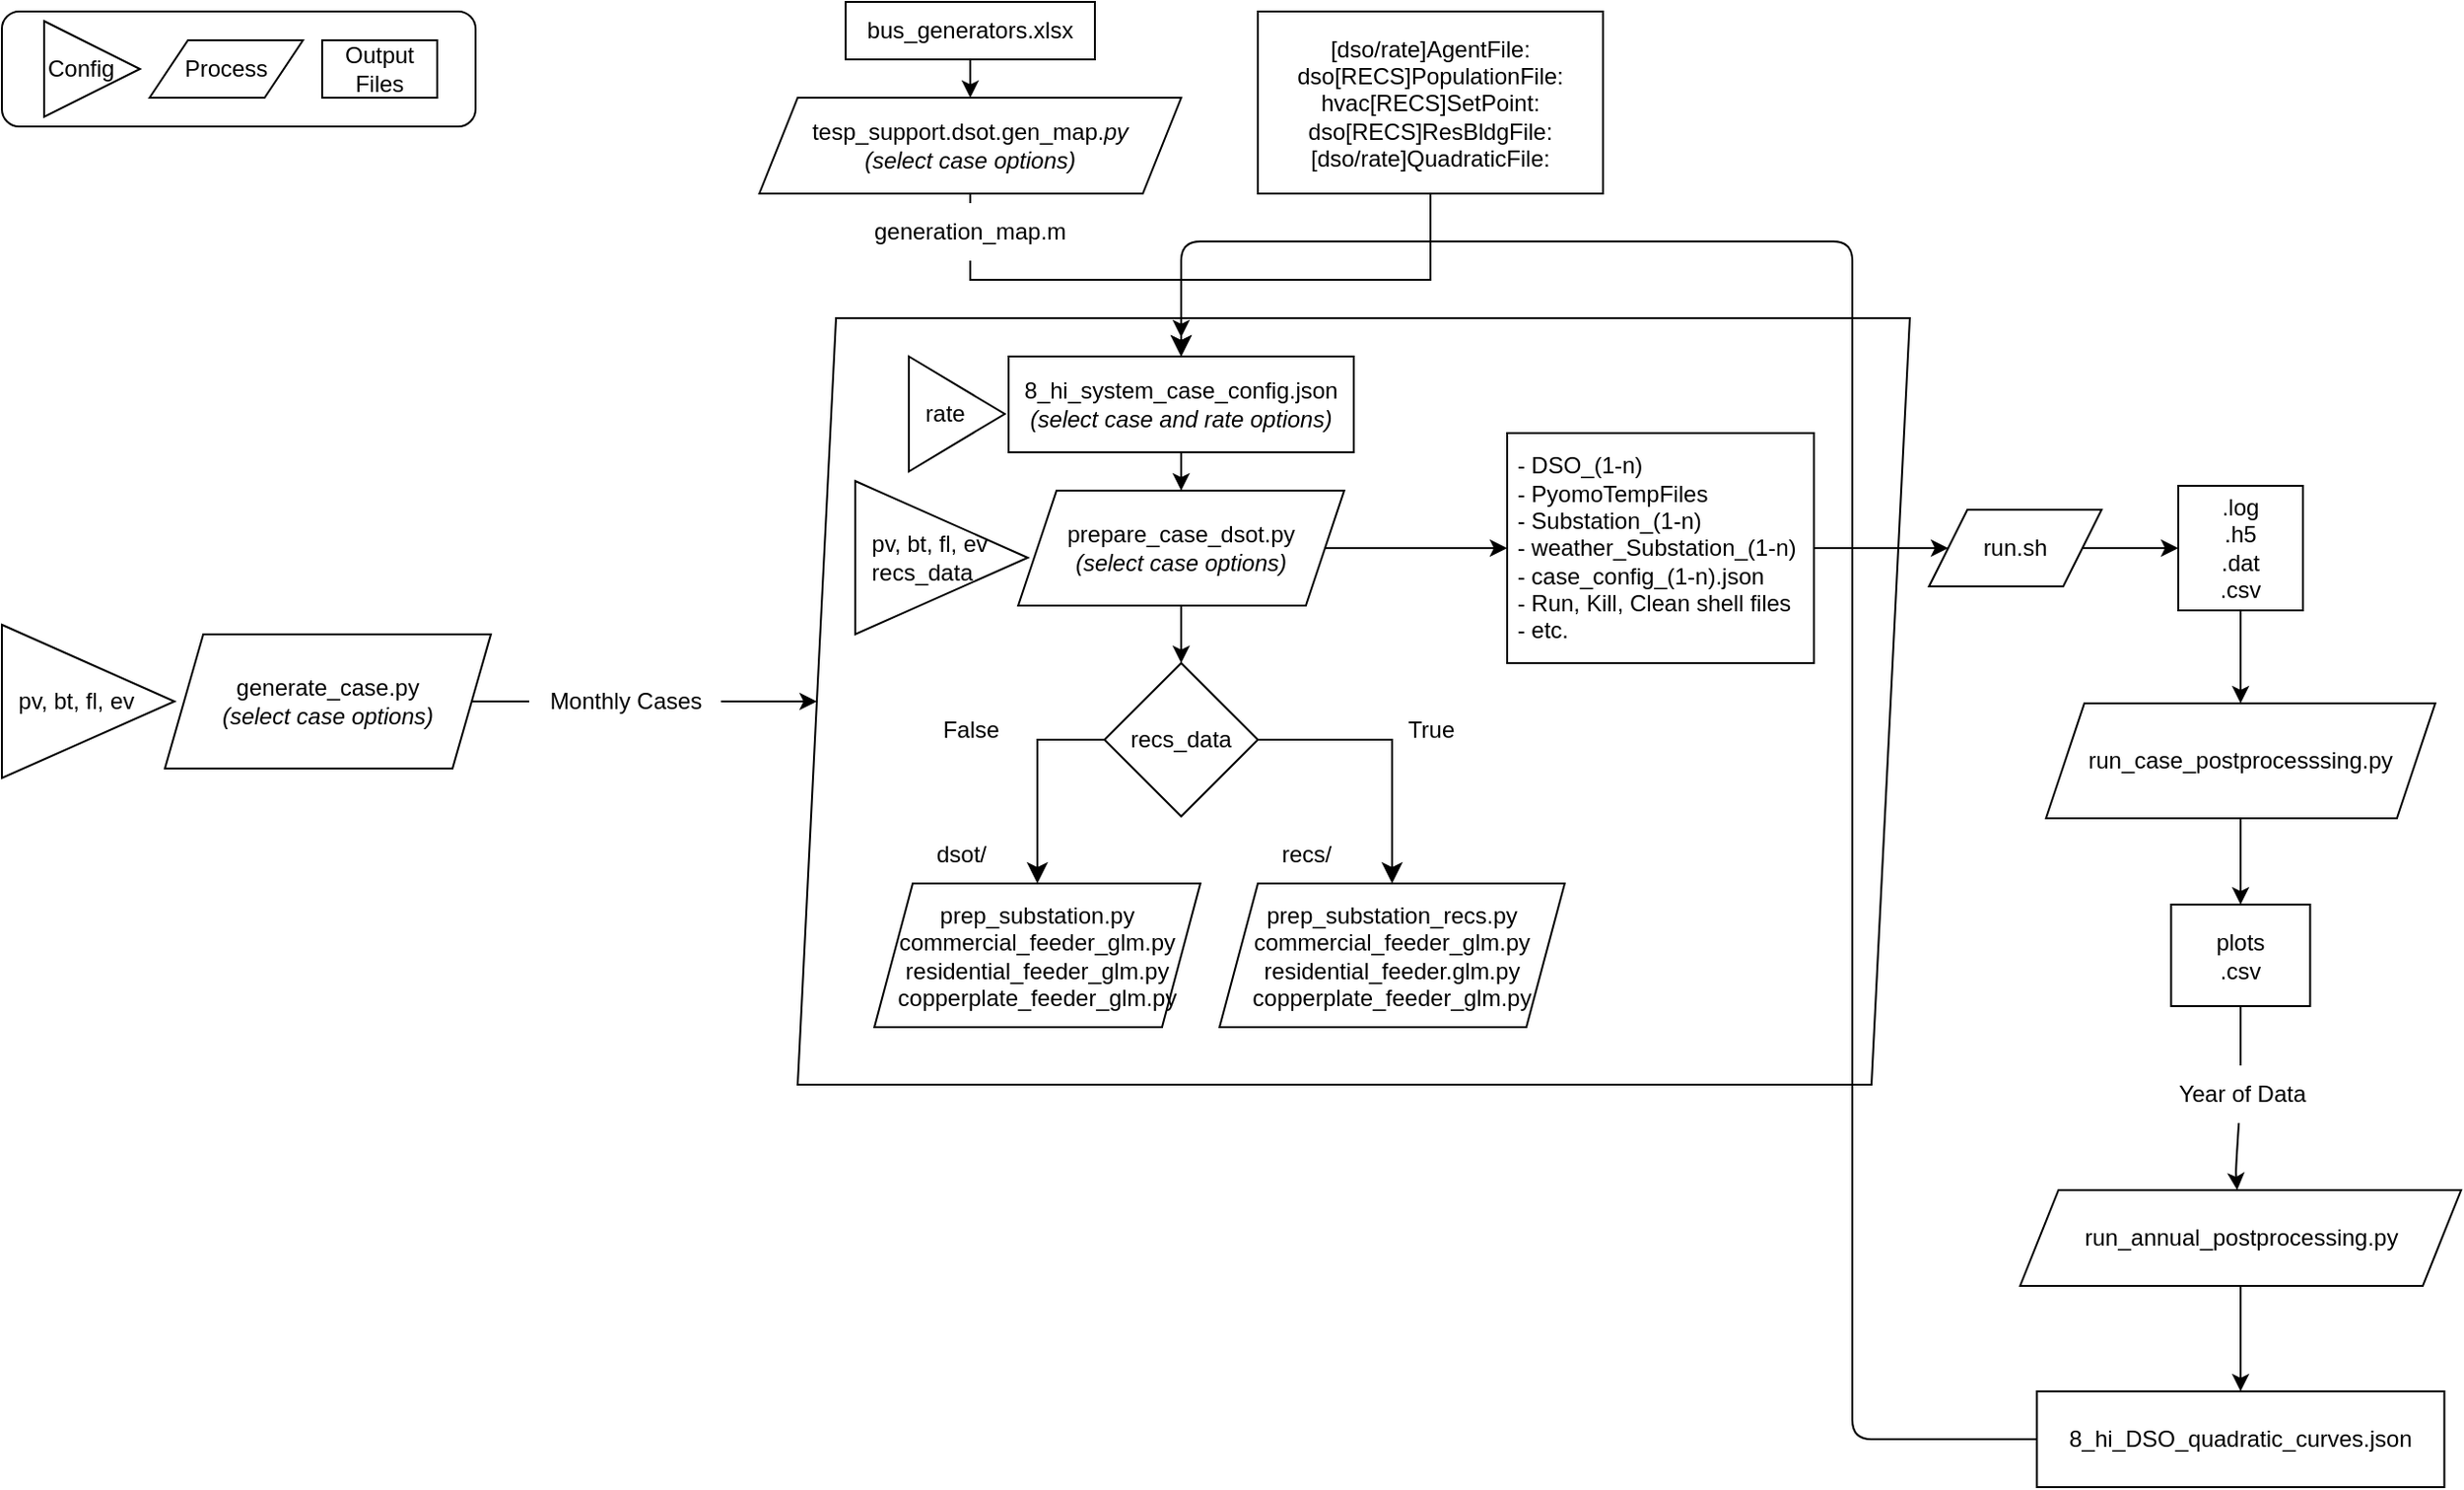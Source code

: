 <mxfile>
    <diagram id="zx20I-B725z4pgMH4ESO" name="Page-1">
        <mxGraphModel dx="2284" dy="787" grid="1" gridSize="10" guides="1" tooltips="1" connect="1" arrows="1" fold="1" page="1" pageScale="1" pageWidth="850" pageHeight="1100" math="0" shadow="0">
            <root>
                <mxCell id="0"/>
                <mxCell id="1" parent="0"/>
                <mxCell id="64" value="" style="rounded=1;whiteSpace=wrap;html=1;" parent="1" vertex="1">
                    <mxGeometry x="-445" y="50" width="247" height="60" as="geometry"/>
                </mxCell>
                <mxCell id="53" value="" style="shape=parallelogram;perimeter=parallelogramPerimeter;whiteSpace=wrap;html=1;fixedSize=1;" parent="1" vertex="1">
                    <mxGeometry x="-30" y="210" width="580" height="400" as="geometry"/>
                </mxCell>
                <mxCell id="2" value="Output Files" style="rounded=0;whiteSpace=wrap;html=1;" parent="1" vertex="1">
                    <mxGeometry x="-278" y="65" width="60" height="30" as="geometry"/>
                </mxCell>
                <mxCell id="5" value="Process" style="shape=parallelogram;perimeter=parallelogramPerimeter;whiteSpace=wrap;html=1;fixedSize=1;" parent="1" vertex="1">
                    <mxGeometry x="-368" y="65" width="80" height="30" as="geometry"/>
                </mxCell>
                <mxCell id="23" value="" style="edgeStyle=none;html=1;" parent="1" source="6" target="8" edge="1">
                    <mxGeometry relative="1" as="geometry"/>
                </mxCell>
                <mxCell id="6" value="8_hi_system_case_config.json&lt;br&gt;&lt;i&gt;(select case and rate options)&lt;/i&gt;" style="rounded=0;whiteSpace=wrap;html=1;" parent="1" vertex="1">
                    <mxGeometry x="80" y="230" width="180" height="50" as="geometry"/>
                </mxCell>
                <mxCell id="14" style="edgeStyle=none;html=1;exitX=0.5;exitY=1;exitDx=0;exitDy=0;" parent="1" source="8" target="13" edge="1">
                    <mxGeometry relative="1" as="geometry"/>
                </mxCell>
                <mxCell id="39" value="" style="edgeStyle=none;html=1;" parent="1" source="8" target="38" edge="1">
                    <mxGeometry relative="1" as="geometry"/>
                </mxCell>
                <mxCell id="8" value="prepare_case_dsot.py&lt;br&gt;&lt;i&gt;(select case options)&lt;/i&gt;" style="shape=parallelogram;perimeter=parallelogramPerimeter;whiteSpace=wrap;html=1;fixedSize=1;" parent="1" vertex="1">
                    <mxGeometry x="85" y="300" width="170" height="60" as="geometry"/>
                </mxCell>
                <mxCell id="10" value="prep_substation.py&lt;br&gt;commercial_feeder_glm.py&lt;br&gt;residential_feeder_glm.py&lt;br&gt;copperplate_feeder_glm.py" style="shape=parallelogram;perimeter=parallelogramPerimeter;whiteSpace=wrap;html=1;fixedSize=1;" parent="1" vertex="1">
                    <mxGeometry x="10" y="505" width="170" height="75" as="geometry"/>
                </mxCell>
                <mxCell id="12" value="prep_substation_recs.py&lt;br&gt;commercial_feeder_glm.py&lt;br&gt;residential_feeder.glm.py&lt;br&gt;copperplate_feeder_glm.py" style="shape=parallelogram;perimeter=parallelogramPerimeter;whiteSpace=wrap;html=1;fixedSize=1;" parent="1" vertex="1">
                    <mxGeometry x="190" y="505" width="180" height="75" as="geometry"/>
                </mxCell>
                <mxCell id="13" value="recs_data" style="rhombus;whiteSpace=wrap;html=1;" parent="1" vertex="1">
                    <mxGeometry x="130" y="390" width="80" height="80" as="geometry"/>
                </mxCell>
                <mxCell id="17" value="" style="edgeStyle=segmentEdgeStyle;endArrow=classic;html=1;curved=0;rounded=0;endSize=8;startSize=8;exitX=0;exitY=0.5;exitDx=0;exitDy=0;entryX=0.5;entryY=0;entryDx=0;entryDy=0;" parent="1" source="13" target="10" edge="1">
                    <mxGeometry width="50" height="50" relative="1" as="geometry">
                        <mxPoint x="390" y="557" as="sourcePoint"/>
                        <mxPoint x="440" y="507" as="targetPoint"/>
                    </mxGeometry>
                </mxCell>
                <mxCell id="18" value="" style="edgeStyle=segmentEdgeStyle;endArrow=classic;html=1;curved=0;rounded=0;endSize=8;startSize=8;exitX=1;exitY=0.5;exitDx=0;exitDy=0;" parent="1" source="13" target="12" edge="1">
                    <mxGeometry width="50" height="50" relative="1" as="geometry">
                        <mxPoint x="390" y="557" as="sourcePoint"/>
                        <mxPoint x="440" y="507" as="targetPoint"/>
                    </mxGeometry>
                </mxCell>
                <mxCell id="20" value="True" style="text;html=1;align=center;verticalAlign=middle;resizable=0;points=[];autosize=1;strokeColor=none;fillColor=none;" parent="1" vertex="1">
                    <mxGeometry x="275" y="410" width="50" height="30" as="geometry"/>
                </mxCell>
                <mxCell id="21" value="False" style="text;html=1;align=center;verticalAlign=middle;resizable=0;points=[];autosize=1;strokeColor=none;fillColor=none;" parent="1" vertex="1">
                    <mxGeometry x="35" y="410" width="50" height="30" as="geometry"/>
                </mxCell>
                <mxCell id="26" value="tesp_support.dsot.gen_map.&lt;i&gt;py&lt;br&gt;(select case options)&lt;/i&gt;" style="shape=parallelogram;perimeter=parallelogramPerimeter;whiteSpace=wrap;html=1;fixedSize=1;" parent="1" vertex="1">
                    <mxGeometry x="-50" y="95" width="220" height="50" as="geometry"/>
                </mxCell>
                <mxCell id="33" value="" style="edgeStyle=none;html=1;endArrow=none;" parent="1" source="26" target="34" edge="1">
                    <mxGeometry relative="1" as="geometry">
                        <mxPoint x="60" y="145" as="sourcePoint"/>
                        <mxPoint x="60" y="195" as="targetPoint"/>
                    </mxGeometry>
                </mxCell>
                <mxCell id="34" value="generation_map.m" style="text;html=1;strokeColor=none;fillColor=none;align=center;verticalAlign=middle;whiteSpace=wrap;rounded=0;" parent="1" vertex="1">
                    <mxGeometry x="30" y="150" width="60" height="30" as="geometry"/>
                </mxCell>
                <mxCell id="37" style="edgeStyle=none;html=1;exitX=0.5;exitY=1;exitDx=0;exitDy=0;" parent="1" source="35" target="26" edge="1">
                    <mxGeometry relative="1" as="geometry"/>
                </mxCell>
                <mxCell id="35" value="bus_generators.xlsx" style="rounded=0;whiteSpace=wrap;html=1;" parent="1" vertex="1">
                    <mxGeometry x="-5" y="45" width="130" height="30" as="geometry"/>
                </mxCell>
                <mxCell id="45" style="edgeStyle=none;html=1;entryX=0;entryY=0.5;entryDx=0;entryDy=0;" parent="1" source="38" target="44" edge="1">
                    <mxGeometry relative="1" as="geometry"/>
                </mxCell>
                <mxCell id="38" value="&amp;nbsp;- DSO_(1-n)&lt;br&gt;&amp;nbsp;- PyomoTempFiles&lt;br&gt;&amp;nbsp;- Substation_(1-n)&lt;br&gt;&amp;nbsp;- weather_Substation_(1-n)&lt;br&gt;&amp;nbsp;- case_config_(1-n).json&lt;br&gt;&amp;nbsp;- Run, Kill, Clean shell files&lt;br&gt;&amp;nbsp;- etc." style="whiteSpace=wrap;html=1;align=left;" parent="1" vertex="1">
                    <mxGeometry x="340" y="270" width="160" height="120" as="geometry"/>
                </mxCell>
                <mxCell id="42" value="dsot/" style="text;html=1;align=center;verticalAlign=middle;resizable=0;points=[];autosize=1;strokeColor=none;fillColor=none;" parent="1" vertex="1">
                    <mxGeometry x="30" y="475" width="50" height="30" as="geometry"/>
                </mxCell>
                <mxCell id="43" value="recs/" style="text;html=1;align=center;verticalAlign=middle;resizable=0;points=[];autosize=1;strokeColor=none;fillColor=none;" parent="1" vertex="1">
                    <mxGeometry x="210" y="475" width="50" height="30" as="geometry"/>
                </mxCell>
                <mxCell id="47" style="edgeStyle=none;html=1;exitX=1;exitY=0.5;exitDx=0;exitDy=0;entryX=0;entryY=0.5;entryDx=0;entryDy=0;" parent="1" source="44" target="46" edge="1">
                    <mxGeometry relative="1" as="geometry"/>
                </mxCell>
                <mxCell id="44" value="run.sh" style="shape=parallelogram;perimeter=parallelogramPerimeter;whiteSpace=wrap;html=1;fixedSize=1;" parent="1" vertex="1">
                    <mxGeometry x="560" y="310" width="90" height="40" as="geometry"/>
                </mxCell>
                <mxCell id="49" style="edgeStyle=none;html=1;entryX=0.5;entryY=0;entryDx=0;entryDy=0;" parent="1" source="46" target="48" edge="1">
                    <mxGeometry relative="1" as="geometry"/>
                </mxCell>
                <mxCell id="46" value=".log&lt;br&gt;.h5&lt;br&gt;.dat&lt;br&gt;.csv&lt;br&gt;" style="whiteSpace=wrap;html=1;aspect=fixed;" parent="1" vertex="1">
                    <mxGeometry x="690" y="297.5" width="65" height="65" as="geometry"/>
                </mxCell>
                <mxCell id="51" style="edgeStyle=none;html=1;exitX=0.5;exitY=1;exitDx=0;exitDy=0;entryX=0.5;entryY=0;entryDx=0;entryDy=0;" parent="1" source="48" target="50" edge="1">
                    <mxGeometry relative="1" as="geometry"/>
                </mxCell>
                <mxCell id="48" value="run_case_postprocesssing.py" style="shape=parallelogram;perimeter=parallelogramPerimeter;whiteSpace=wrap;html=1;fixedSize=1;" parent="1" vertex="1">
                    <mxGeometry x="621" y="411" width="203" height="60" as="geometry"/>
                </mxCell>
                <mxCell id="61" value="" style="edgeStyle=none;html=1;startArrow=none;" parent="1" source="62" target="60" edge="1">
                    <mxGeometry relative="1" as="geometry">
                        <Array as="points">
                            <mxPoint x="720" y="655"/>
                        </Array>
                    </mxGeometry>
                </mxCell>
                <mxCell id="50" value="plots&lt;br&gt;.csv" style="whiteSpace=wrap;html=1;" parent="1" vertex="1">
                    <mxGeometry x="686.25" y="516" width="72.5" height="53" as="geometry"/>
                </mxCell>
                <mxCell id="55" style="edgeStyle=none;html=1;entryX=0;entryY=0.5;entryDx=0;entryDy=0;startArrow=none;" parent="1" source="58" target="53" edge="1">
                    <mxGeometry relative="1" as="geometry"/>
                </mxCell>
                <mxCell id="52" value="generate_case.py&lt;br&gt;&lt;i&gt;(select case options)&lt;/i&gt;" style="shape=parallelogram;perimeter=parallelogramPerimeter;whiteSpace=wrap;html=1;fixedSize=1;" parent="1" vertex="1">
                    <mxGeometry x="-360" y="375" width="170" height="70" as="geometry"/>
                </mxCell>
                <mxCell id="59" value="" style="edgeStyle=none;html=1;entryX=0;entryY=0.5;entryDx=0;entryDy=0;endArrow=none;" parent="1" source="52" target="58" edge="1">
                    <mxGeometry relative="1" as="geometry">
                        <mxPoint x="-200" y="410" as="sourcePoint"/>
                        <mxPoint x="-20" y="410" as="targetPoint"/>
                    </mxGeometry>
                </mxCell>
                <mxCell id="58" value="Monthly Cases" style="text;html=1;align=center;verticalAlign=middle;resizable=0;points=[];autosize=1;strokeColor=none;fillColor=none;" parent="1" vertex="1">
                    <mxGeometry x="-170" y="395" width="100" height="30" as="geometry"/>
                </mxCell>
                <mxCell id="73" value="" style="edgeStyle=none;html=1;" parent="1" source="60" target="72" edge="1">
                    <mxGeometry relative="1" as="geometry"/>
                </mxCell>
                <mxCell id="60" value="run_annual_postprocessing.py" style="shape=parallelogram;perimeter=parallelogramPerimeter;whiteSpace=wrap;html=1;fixedSize=1;" parent="1" vertex="1">
                    <mxGeometry x="607.5" y="665" width="230" height="50" as="geometry"/>
                </mxCell>
                <mxCell id="63" value="" style="edgeStyle=none;html=1;endArrow=none;" parent="1" source="50" target="62" edge="1">
                    <mxGeometry relative="1" as="geometry">
                        <mxPoint x="721.936" y="569" as="sourcePoint"/>
                        <mxPoint x="720.714" y="670" as="targetPoint"/>
                        <Array as="points"/>
                    </mxGeometry>
                </mxCell>
                <mxCell id="62" value="Year of Data" style="text;html=1;align=center;verticalAlign=middle;resizable=0;points=[];autosize=1;strokeColor=none;fillColor=none;" parent="1" vertex="1">
                    <mxGeometry x="677.5" y="600" width="90" height="30" as="geometry"/>
                </mxCell>
                <mxCell id="65" value="&amp;nbsp; rate" style="triangle;whiteSpace=wrap;html=1;align=left;" parent="1" vertex="1">
                    <mxGeometry x="28" y="230" width="50" height="60" as="geometry"/>
                </mxCell>
                <mxCell id="66" value="&amp;nbsp; pv, bt, fl, ev&lt;br&gt;&amp;nbsp; recs_data" style="triangle;whiteSpace=wrap;html=1;align=left;" parent="1" vertex="1">
                    <mxGeometry y="295" width="90" height="80" as="geometry"/>
                </mxCell>
                <mxCell id="67" value="[dso/rate]AgentFile:&lt;br&gt;dso[RECS]PopulationFile:&lt;br&gt;hvac[RECS]SetPoint:&lt;br&gt;dso[RECS]ResBldgFile:&lt;br&gt;[dso/rate]QuadraticFile:&lt;br&gt;" style="rounded=0;whiteSpace=wrap;html=1;" parent="1" vertex="1">
                    <mxGeometry x="210" y="50" width="180" height="95" as="geometry"/>
                </mxCell>
                <mxCell id="69" value="" style="edgeStyle=elbowEdgeStyle;elbow=vertical;endArrow=classic;html=1;curved=0;rounded=0;endSize=8;startSize=8;exitX=0.5;exitY=1;exitDx=0;exitDy=0;entryX=0.5;entryY=0;entryDx=0;entryDy=0;" parent="1" source="67" target="6" edge="1">
                    <mxGeometry width="50" height="50" relative="1" as="geometry">
                        <mxPoint x="190" y="410" as="sourcePoint"/>
                        <mxPoint x="240" y="360" as="targetPoint"/>
                        <Array as="points">
                            <mxPoint x="240" y="190"/>
                        </Array>
                    </mxGeometry>
                </mxCell>
                <mxCell id="70" value="" style="edgeStyle=elbowEdgeStyle;elbow=vertical;endArrow=classic;html=1;curved=0;rounded=0;endSize=8;startSize=8;exitX=0.5;exitY=1;exitDx=0;exitDy=0;entryX=0.5;entryY=0;entryDx=0;entryDy=0;" parent="1" source="34" target="6" edge="1">
                    <mxGeometry width="50" height="50" relative="1" as="geometry">
                        <mxPoint x="190" y="410" as="sourcePoint"/>
                        <mxPoint x="240" y="360" as="targetPoint"/>
                        <Array as="points">
                            <mxPoint x="120" y="190"/>
                        </Array>
                    </mxGeometry>
                </mxCell>
                <mxCell id="71" value="&amp;nbsp; pv, bt, fl, ev" style="triangle;whiteSpace=wrap;html=1;align=left;" parent="1" vertex="1">
                    <mxGeometry x="-445" y="370" width="90" height="80" as="geometry"/>
                </mxCell>
                <mxCell id="74" style="edgeStyle=none;html=1;" parent="1" source="72" edge="1">
                    <mxGeometry relative="1" as="geometry">
                        <mxPoint x="170" y="220" as="targetPoint"/>
                        <Array as="points">
                            <mxPoint x="520" y="795"/>
                            <mxPoint x="520" y="170"/>
                            <mxPoint x="170" y="170"/>
                        </Array>
                    </mxGeometry>
                </mxCell>
                <mxCell id="72" value="8_hi_DSO_quadratic_curves.json" style="whiteSpace=wrap;html=1;" parent="1" vertex="1">
                    <mxGeometry x="616.25" y="770" width="212.5" height="50" as="geometry"/>
                </mxCell>
                <mxCell id="77" value="Config" style="triangle;whiteSpace=wrap;html=1;align=left;" vertex="1" parent="1">
                    <mxGeometry x="-423" y="55" width="50" height="50" as="geometry"/>
                </mxCell>
            </root>
        </mxGraphModel>
    </diagram>
</mxfile>